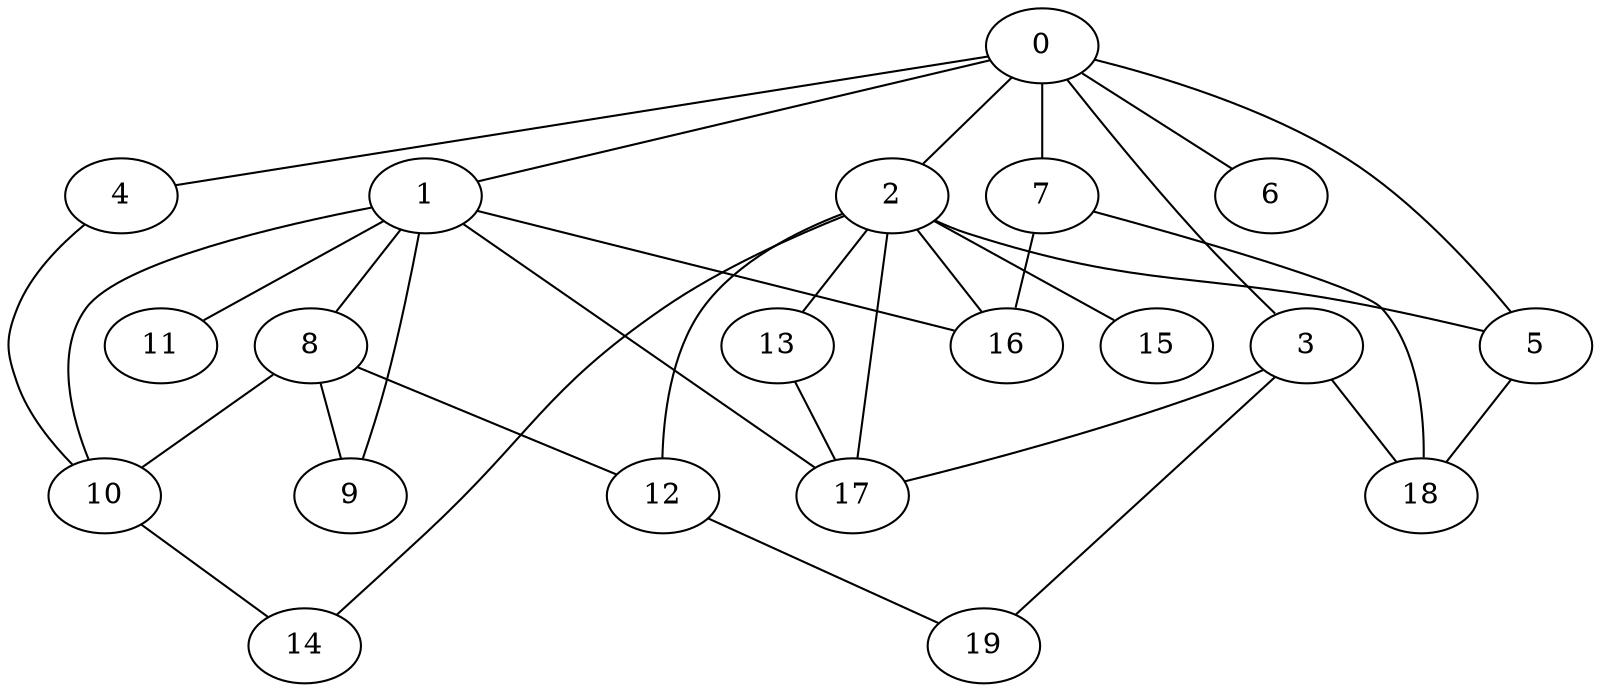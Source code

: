 graph graphname {0--1
0--2
0--3
0--4
0--5
0--6
0--7
1--8
1--9
1--10
1--11
1--16
1--17
2--5
2--12
2--13
2--14
2--15
2--16
2--17
3--17
3--18
3--19
4--10
5--18
7--16
7--18
8--9
8--10
8--12
10--14
12--19
13--17
}